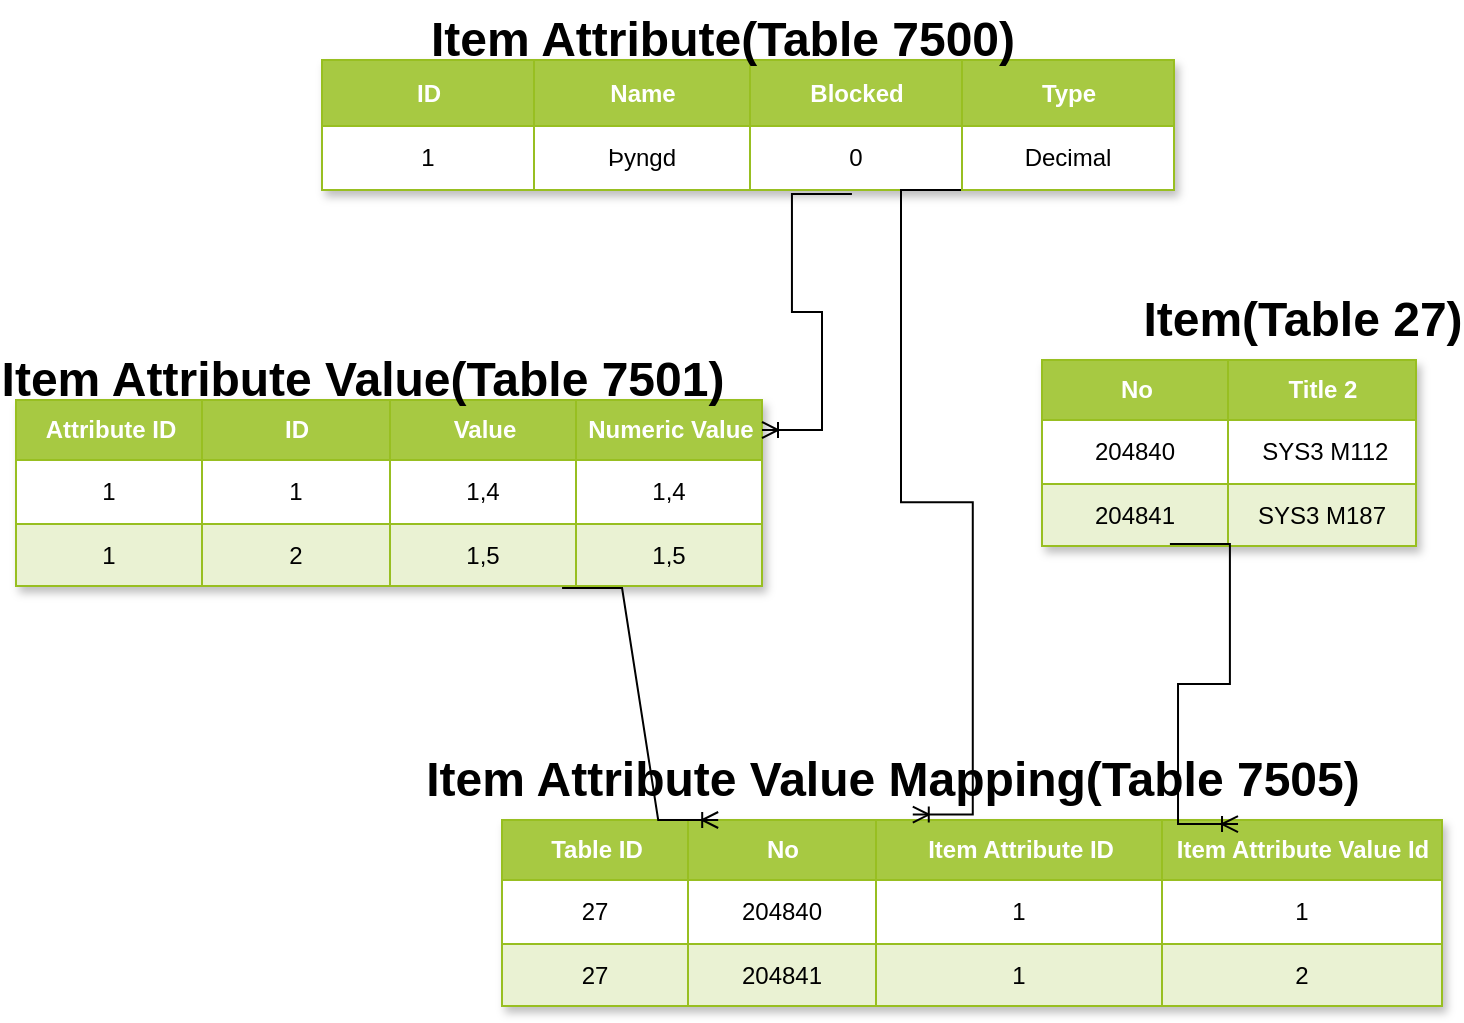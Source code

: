 <mxfile version="21.0.2" type="github">
  <diagram name="Page-1" id="-x34nBCayUz2G2XF2izU">
    <mxGraphModel dx="1434" dy="756" grid="1" gridSize="10" guides="1" tooltips="1" connect="1" arrows="1" fold="1" page="1" pageScale="1" pageWidth="850" pageHeight="1100" math="0" shadow="0">
      <root>
        <mxCell id="0" />
        <mxCell id="1" parent="0" />
        <mxCell id="Tcn-RCk6qh0WuU4IWzXa-14" value="Assets" style="childLayout=tableLayout;recursiveResize=0;strokeColor=#98bf21;fillColor=#A7C942;shadow=1;" parent="1" vertex="1">
          <mxGeometry x="190" y="130" width="426" height="65" as="geometry" />
        </mxCell>
        <mxCell id="Tcn-RCk6qh0WuU4IWzXa-15" style="shape=tableRow;horizontal=0;startSize=0;swimlaneHead=0;swimlaneBody=0;top=0;left=0;bottom=0;right=0;dropTarget=0;collapsible=0;recursiveResize=0;expand=0;fontStyle=0;strokeColor=inherit;fillColor=#ffffff;" parent="Tcn-RCk6qh0WuU4IWzXa-14" vertex="1">
          <mxGeometry width="426" height="33" as="geometry" />
        </mxCell>
        <mxCell id="Tcn-RCk6qh0WuU4IWzXa-16" value="ID" style="connectable=0;recursiveResize=0;strokeColor=inherit;fillColor=#A7C942;align=center;fontStyle=1;fontColor=#FFFFFF;html=1;" parent="Tcn-RCk6qh0WuU4IWzXa-15" vertex="1">
          <mxGeometry width="106" height="33" as="geometry">
            <mxRectangle width="106" height="33" as="alternateBounds" />
          </mxGeometry>
        </mxCell>
        <mxCell id="Tcn-RCk6qh0WuU4IWzXa-17" value="Name" style="connectable=0;recursiveResize=0;strokeColor=inherit;fillColor=#A7C942;align=center;fontStyle=1;fontColor=#FFFFFF;html=1;" parent="Tcn-RCk6qh0WuU4IWzXa-15" vertex="1">
          <mxGeometry x="106" width="108" height="33" as="geometry">
            <mxRectangle width="108" height="33" as="alternateBounds" />
          </mxGeometry>
        </mxCell>
        <mxCell id="Tcn-RCk6qh0WuU4IWzXa-18" value="Blocked" style="connectable=0;recursiveResize=0;strokeColor=inherit;fillColor=#A7C942;align=center;fontStyle=1;fontColor=#FFFFFF;html=1;" parent="Tcn-RCk6qh0WuU4IWzXa-15" vertex="1">
          <mxGeometry x="214" width="106" height="33" as="geometry">
            <mxRectangle width="106" height="33" as="alternateBounds" />
          </mxGeometry>
        </mxCell>
        <mxCell id="Tcn-RCk6qh0WuU4IWzXa-35" value="Type" style="connectable=0;recursiveResize=0;strokeColor=inherit;fillColor=#A7C942;align=center;fontStyle=1;fontColor=#FFFFFF;html=1;" parent="Tcn-RCk6qh0WuU4IWzXa-15" vertex="1">
          <mxGeometry x="320" width="106" height="33" as="geometry">
            <mxRectangle width="106" height="33" as="alternateBounds" />
          </mxGeometry>
        </mxCell>
        <mxCell id="Tcn-RCk6qh0WuU4IWzXa-19" value="" style="shape=tableRow;horizontal=0;startSize=0;swimlaneHead=0;swimlaneBody=0;top=0;left=0;bottom=0;right=0;dropTarget=0;collapsible=0;recursiveResize=0;expand=0;fontStyle=0;strokeColor=inherit;fillColor=#ffffff;" parent="Tcn-RCk6qh0WuU4IWzXa-14" vertex="1">
          <mxGeometry y="33" width="426" height="32" as="geometry" />
        </mxCell>
        <mxCell id="Tcn-RCk6qh0WuU4IWzXa-20" value="1" style="connectable=0;recursiveResize=0;strokeColor=inherit;fillColor=inherit;align=center;whiteSpace=wrap;html=1;" parent="Tcn-RCk6qh0WuU4IWzXa-19" vertex="1">
          <mxGeometry width="106" height="32" as="geometry">
            <mxRectangle width="106" height="32" as="alternateBounds" />
          </mxGeometry>
        </mxCell>
        <mxCell id="Tcn-RCk6qh0WuU4IWzXa-21" value="Þyngd" style="connectable=0;recursiveResize=0;strokeColor=inherit;fillColor=inherit;align=center;whiteSpace=wrap;html=1;" parent="Tcn-RCk6qh0WuU4IWzXa-19" vertex="1">
          <mxGeometry x="106" width="108" height="32" as="geometry">
            <mxRectangle width="108" height="32" as="alternateBounds" />
          </mxGeometry>
        </mxCell>
        <mxCell id="Tcn-RCk6qh0WuU4IWzXa-22" value="0" style="connectable=0;recursiveResize=0;strokeColor=inherit;fillColor=inherit;align=center;whiteSpace=wrap;html=1;" parent="Tcn-RCk6qh0WuU4IWzXa-19" vertex="1">
          <mxGeometry x="214" width="106" height="32" as="geometry">
            <mxRectangle width="106" height="32" as="alternateBounds" />
          </mxGeometry>
        </mxCell>
        <mxCell id="Tcn-RCk6qh0WuU4IWzXa-36" value="Decimal" style="connectable=0;recursiveResize=0;strokeColor=inherit;fillColor=inherit;align=center;whiteSpace=wrap;html=1;" parent="Tcn-RCk6qh0WuU4IWzXa-19" vertex="1">
          <mxGeometry x="320" width="106" height="32" as="geometry">
            <mxRectangle width="106" height="32" as="alternateBounds" />
          </mxGeometry>
        </mxCell>
        <mxCell id="Tcn-RCk6qh0WuU4IWzXa-40" value="Assets" style="childLayout=tableLayout;recursiveResize=0;strokeColor=#98bf21;fillColor=#A7C942;shadow=1;" parent="1" vertex="1">
          <mxGeometry x="37" y="300" width="373" height="93" as="geometry" />
        </mxCell>
        <mxCell id="Tcn-RCk6qh0WuU4IWzXa-41" style="shape=tableRow;horizontal=0;startSize=0;swimlaneHead=0;swimlaneBody=0;top=0;left=0;bottom=0;right=0;dropTarget=0;collapsible=0;recursiveResize=0;expand=0;fontStyle=0;strokeColor=inherit;fillColor=#ffffff;" parent="Tcn-RCk6qh0WuU4IWzXa-40" vertex="1">
          <mxGeometry width="373" height="30" as="geometry" />
        </mxCell>
        <mxCell id="Tcn-RCk6qh0WuU4IWzXa-42" value="Attribute ID" style="connectable=0;recursiveResize=0;strokeColor=inherit;fillColor=#A7C942;align=center;fontStyle=1;fontColor=#FFFFFF;html=1;" parent="Tcn-RCk6qh0WuU4IWzXa-41" vertex="1">
          <mxGeometry width="93" height="30" as="geometry">
            <mxRectangle width="93" height="30" as="alternateBounds" />
          </mxGeometry>
        </mxCell>
        <mxCell id="Tcn-RCk6qh0WuU4IWzXa-43" value="ID" style="connectable=0;recursiveResize=0;strokeColor=inherit;fillColor=#A7C942;align=center;fontStyle=1;fontColor=#FFFFFF;html=1;" parent="Tcn-RCk6qh0WuU4IWzXa-41" vertex="1">
          <mxGeometry x="93" width="94" height="30" as="geometry">
            <mxRectangle width="94" height="30" as="alternateBounds" />
          </mxGeometry>
        </mxCell>
        <mxCell id="Tcn-RCk6qh0WuU4IWzXa-44" value="Value" style="connectable=0;recursiveResize=0;strokeColor=inherit;fillColor=#A7C942;align=center;fontStyle=1;fontColor=#FFFFFF;html=1;" parent="Tcn-RCk6qh0WuU4IWzXa-41" vertex="1">
          <mxGeometry x="187" width="93" height="30" as="geometry">
            <mxRectangle width="93" height="30" as="alternateBounds" />
          </mxGeometry>
        </mxCell>
        <mxCell id="Tcn-RCk6qh0WuU4IWzXa-66" value="Numeric Value" style="connectable=0;recursiveResize=0;strokeColor=inherit;fillColor=#A7C942;align=center;fontStyle=1;fontColor=#FFFFFF;html=1;" parent="Tcn-RCk6qh0WuU4IWzXa-41" vertex="1">
          <mxGeometry x="280" width="93" height="30" as="geometry">
            <mxRectangle width="93" height="30" as="alternateBounds" />
          </mxGeometry>
        </mxCell>
        <mxCell id="Tcn-RCk6qh0WuU4IWzXa-45" value="" style="shape=tableRow;horizontal=0;startSize=0;swimlaneHead=0;swimlaneBody=0;top=0;left=0;bottom=0;right=0;dropTarget=0;collapsible=0;recursiveResize=0;expand=0;fontStyle=0;strokeColor=inherit;fillColor=#ffffff;" parent="Tcn-RCk6qh0WuU4IWzXa-40" vertex="1">
          <mxGeometry y="30" width="373" height="32" as="geometry" />
        </mxCell>
        <mxCell id="Tcn-RCk6qh0WuU4IWzXa-46" value="1" style="connectable=0;recursiveResize=0;strokeColor=inherit;fillColor=inherit;align=center;whiteSpace=wrap;html=1;" parent="Tcn-RCk6qh0WuU4IWzXa-45" vertex="1">
          <mxGeometry width="93" height="32" as="geometry">
            <mxRectangle width="93" height="32" as="alternateBounds" />
          </mxGeometry>
        </mxCell>
        <mxCell id="Tcn-RCk6qh0WuU4IWzXa-47" value="1" style="connectable=0;recursiveResize=0;strokeColor=inherit;fillColor=inherit;align=center;whiteSpace=wrap;html=1;" parent="Tcn-RCk6qh0WuU4IWzXa-45" vertex="1">
          <mxGeometry x="93" width="94" height="32" as="geometry">
            <mxRectangle width="94" height="32" as="alternateBounds" />
          </mxGeometry>
        </mxCell>
        <mxCell id="Tcn-RCk6qh0WuU4IWzXa-48" value="1,4" style="connectable=0;recursiveResize=0;strokeColor=inherit;fillColor=inherit;align=center;whiteSpace=wrap;html=1;" parent="Tcn-RCk6qh0WuU4IWzXa-45" vertex="1">
          <mxGeometry x="187" width="93" height="32" as="geometry">
            <mxRectangle width="93" height="32" as="alternateBounds" />
          </mxGeometry>
        </mxCell>
        <mxCell id="Tcn-RCk6qh0WuU4IWzXa-67" value="1,4" style="connectable=0;recursiveResize=0;strokeColor=inherit;fillColor=inherit;align=center;whiteSpace=wrap;html=1;" parent="Tcn-RCk6qh0WuU4IWzXa-45" vertex="1">
          <mxGeometry x="280" width="93" height="32" as="geometry">
            <mxRectangle width="93" height="32" as="alternateBounds" />
          </mxGeometry>
        </mxCell>
        <mxCell id="Tcn-RCk6qh0WuU4IWzXa-49" value="" style="shape=tableRow;horizontal=0;startSize=0;swimlaneHead=0;swimlaneBody=0;top=0;left=0;bottom=0;right=0;dropTarget=0;collapsible=0;recursiveResize=0;expand=0;fontStyle=1;strokeColor=inherit;fillColor=#EAF2D3;" parent="Tcn-RCk6qh0WuU4IWzXa-40" vertex="1">
          <mxGeometry y="62" width="373" height="31" as="geometry" />
        </mxCell>
        <mxCell id="Tcn-RCk6qh0WuU4IWzXa-50" value="1" style="connectable=0;recursiveResize=0;strokeColor=inherit;fillColor=inherit;whiteSpace=wrap;html=1;" parent="Tcn-RCk6qh0WuU4IWzXa-49" vertex="1">
          <mxGeometry width="93" height="31" as="geometry">
            <mxRectangle width="93" height="31" as="alternateBounds" />
          </mxGeometry>
        </mxCell>
        <mxCell id="Tcn-RCk6qh0WuU4IWzXa-51" value="2" style="connectable=0;recursiveResize=0;strokeColor=inherit;fillColor=inherit;whiteSpace=wrap;html=1;" parent="Tcn-RCk6qh0WuU4IWzXa-49" vertex="1">
          <mxGeometry x="93" width="94" height="31" as="geometry">
            <mxRectangle width="94" height="31" as="alternateBounds" />
          </mxGeometry>
        </mxCell>
        <mxCell id="Tcn-RCk6qh0WuU4IWzXa-52" value="1,5" style="connectable=0;recursiveResize=0;strokeColor=inherit;fillColor=inherit;whiteSpace=wrap;html=1;" parent="Tcn-RCk6qh0WuU4IWzXa-49" vertex="1">
          <mxGeometry x="187" width="93" height="31" as="geometry">
            <mxRectangle width="93" height="31" as="alternateBounds" />
          </mxGeometry>
        </mxCell>
        <mxCell id="Tcn-RCk6qh0WuU4IWzXa-68" value="1,5" style="connectable=0;recursiveResize=0;strokeColor=inherit;fillColor=inherit;whiteSpace=wrap;html=1;" parent="Tcn-RCk6qh0WuU4IWzXa-49" vertex="1">
          <mxGeometry x="280" width="93" height="31" as="geometry">
            <mxRectangle width="93" height="31" as="alternateBounds" />
          </mxGeometry>
        </mxCell>
        <mxCell id="Tcn-RCk6qh0WuU4IWzXa-71" value="Item Attribute(Table 7500)" style="text;strokeColor=none;fillColor=none;html=1;fontSize=24;fontStyle=1;verticalAlign=middle;align=center;" parent="1" vertex="1">
          <mxGeometry x="340" y="100" width="100" height="40" as="geometry" />
        </mxCell>
        <mxCell id="Tcn-RCk6qh0WuU4IWzXa-72" value="Item Attribute Value(Table 7501)" style="text;strokeColor=none;fillColor=none;html=1;fontSize=24;fontStyle=1;verticalAlign=middle;align=center;" parent="1" vertex="1">
          <mxGeometry x="160" y="270" width="100" height="40" as="geometry" />
        </mxCell>
        <mxCell id="Tcn-RCk6qh0WuU4IWzXa-73" value="" style="edgeStyle=entityRelationEdgeStyle;fontSize=12;html=1;endArrow=ERoneToMany;rounded=0;exitX=0.622;exitY=1.031;exitDx=0;exitDy=0;exitPerimeter=0;" parent="1" source="Tcn-RCk6qh0WuU4IWzXa-14" target="Tcn-RCk6qh0WuU4IWzXa-41" edge="1">
          <mxGeometry width="100" height="100" relative="1" as="geometry">
            <mxPoint x="370" y="440" as="sourcePoint" />
            <mxPoint x="470" y="340" as="targetPoint" />
          </mxGeometry>
        </mxCell>
        <mxCell id="Tcn-RCk6qh0WuU4IWzXa-74" value="Assets" style="childLayout=tableLayout;recursiveResize=0;strokeColor=#98bf21;fillColor=#A7C942;shadow=1;" parent="1" vertex="1">
          <mxGeometry x="280" y="510" width="470" height="93" as="geometry" />
        </mxCell>
        <mxCell id="Tcn-RCk6qh0WuU4IWzXa-75" style="shape=tableRow;horizontal=0;startSize=0;swimlaneHead=0;swimlaneBody=0;top=0;left=0;bottom=0;right=0;dropTarget=0;collapsible=0;recursiveResize=0;expand=0;fontStyle=0;strokeColor=inherit;fillColor=#ffffff;" parent="Tcn-RCk6qh0WuU4IWzXa-74" vertex="1">
          <mxGeometry width="470" height="30" as="geometry" />
        </mxCell>
        <mxCell id="Tcn-RCk6qh0WuU4IWzXa-76" value="Table ID" style="connectable=0;recursiveResize=0;strokeColor=inherit;fillColor=#A7C942;align=center;fontStyle=1;fontColor=#FFFFFF;html=1;" parent="Tcn-RCk6qh0WuU4IWzXa-75" vertex="1">
          <mxGeometry width="93" height="30" as="geometry">
            <mxRectangle width="93" height="30" as="alternateBounds" />
          </mxGeometry>
        </mxCell>
        <mxCell id="Tcn-RCk6qh0WuU4IWzXa-77" value="No" style="connectable=0;recursiveResize=0;strokeColor=inherit;fillColor=#A7C942;align=center;fontStyle=1;fontColor=#FFFFFF;html=1;" parent="Tcn-RCk6qh0WuU4IWzXa-75" vertex="1">
          <mxGeometry x="93" width="94" height="30" as="geometry">
            <mxRectangle width="94" height="30" as="alternateBounds" />
          </mxGeometry>
        </mxCell>
        <mxCell id="Tcn-RCk6qh0WuU4IWzXa-78" value="Item Attribute ID" style="connectable=0;recursiveResize=0;strokeColor=inherit;fillColor=#A7C942;align=center;fontStyle=1;fontColor=#FFFFFF;html=1;" parent="Tcn-RCk6qh0WuU4IWzXa-75" vertex="1">
          <mxGeometry x="187" width="143" height="30" as="geometry">
            <mxRectangle width="143" height="30" as="alternateBounds" />
          </mxGeometry>
        </mxCell>
        <mxCell id="Tcn-RCk6qh0WuU4IWzXa-95" value="Item Attribute Value Id" style="connectable=0;recursiveResize=0;strokeColor=inherit;fillColor=#A7C942;align=center;fontStyle=1;fontColor=#FFFFFF;html=1;" parent="Tcn-RCk6qh0WuU4IWzXa-75" vertex="1">
          <mxGeometry x="330" width="140" height="30" as="geometry">
            <mxRectangle width="140" height="30" as="alternateBounds" />
          </mxGeometry>
        </mxCell>
        <mxCell id="Tcn-RCk6qh0WuU4IWzXa-79" value="" style="shape=tableRow;horizontal=0;startSize=0;swimlaneHead=0;swimlaneBody=0;top=0;left=0;bottom=0;right=0;dropTarget=0;collapsible=0;recursiveResize=0;expand=0;fontStyle=0;strokeColor=inherit;fillColor=#ffffff;" parent="Tcn-RCk6qh0WuU4IWzXa-74" vertex="1">
          <mxGeometry y="30" width="470" height="32" as="geometry" />
        </mxCell>
        <mxCell id="Tcn-RCk6qh0WuU4IWzXa-80" value="27" style="connectable=0;recursiveResize=0;strokeColor=inherit;fillColor=inherit;align=center;whiteSpace=wrap;html=1;" parent="Tcn-RCk6qh0WuU4IWzXa-79" vertex="1">
          <mxGeometry width="93" height="32" as="geometry">
            <mxRectangle width="93" height="32" as="alternateBounds" />
          </mxGeometry>
        </mxCell>
        <mxCell id="Tcn-RCk6qh0WuU4IWzXa-81" value="204840" style="connectable=0;recursiveResize=0;strokeColor=inherit;fillColor=inherit;align=center;whiteSpace=wrap;html=1;" parent="Tcn-RCk6qh0WuU4IWzXa-79" vertex="1">
          <mxGeometry x="93" width="94" height="32" as="geometry">
            <mxRectangle width="94" height="32" as="alternateBounds" />
          </mxGeometry>
        </mxCell>
        <mxCell id="Tcn-RCk6qh0WuU4IWzXa-82" value="1" style="connectable=0;recursiveResize=0;strokeColor=inherit;fillColor=inherit;align=center;whiteSpace=wrap;html=1;" parent="Tcn-RCk6qh0WuU4IWzXa-79" vertex="1">
          <mxGeometry x="187" width="143" height="32" as="geometry">
            <mxRectangle width="143" height="32" as="alternateBounds" />
          </mxGeometry>
        </mxCell>
        <mxCell id="Tcn-RCk6qh0WuU4IWzXa-96" value="1" style="connectable=0;recursiveResize=0;strokeColor=inherit;fillColor=inherit;align=center;whiteSpace=wrap;html=1;" parent="Tcn-RCk6qh0WuU4IWzXa-79" vertex="1">
          <mxGeometry x="330" width="140" height="32" as="geometry">
            <mxRectangle width="140" height="32" as="alternateBounds" />
          </mxGeometry>
        </mxCell>
        <mxCell id="Tcn-RCk6qh0WuU4IWzXa-83" value="" style="shape=tableRow;horizontal=0;startSize=0;swimlaneHead=0;swimlaneBody=0;top=0;left=0;bottom=0;right=0;dropTarget=0;collapsible=0;recursiveResize=0;expand=0;fontStyle=1;strokeColor=inherit;fillColor=#EAF2D3;" parent="Tcn-RCk6qh0WuU4IWzXa-74" vertex="1">
          <mxGeometry y="62" width="470" height="31" as="geometry" />
        </mxCell>
        <mxCell id="Tcn-RCk6qh0WuU4IWzXa-84" value="27" style="connectable=0;recursiveResize=0;strokeColor=inherit;fillColor=inherit;whiteSpace=wrap;html=1;" parent="Tcn-RCk6qh0WuU4IWzXa-83" vertex="1">
          <mxGeometry width="93" height="31" as="geometry">
            <mxRectangle width="93" height="31" as="alternateBounds" />
          </mxGeometry>
        </mxCell>
        <mxCell id="Tcn-RCk6qh0WuU4IWzXa-85" value="204841" style="connectable=0;recursiveResize=0;strokeColor=inherit;fillColor=inherit;whiteSpace=wrap;html=1;" parent="Tcn-RCk6qh0WuU4IWzXa-83" vertex="1">
          <mxGeometry x="93" width="94" height="31" as="geometry">
            <mxRectangle width="94" height="31" as="alternateBounds" />
          </mxGeometry>
        </mxCell>
        <mxCell id="Tcn-RCk6qh0WuU4IWzXa-86" value="1" style="connectable=0;recursiveResize=0;strokeColor=inherit;fillColor=inherit;whiteSpace=wrap;html=1;" parent="Tcn-RCk6qh0WuU4IWzXa-83" vertex="1">
          <mxGeometry x="187" width="143" height="31" as="geometry">
            <mxRectangle width="143" height="31" as="alternateBounds" />
          </mxGeometry>
        </mxCell>
        <mxCell id="Tcn-RCk6qh0WuU4IWzXa-97" value="2" style="connectable=0;recursiveResize=0;strokeColor=inherit;fillColor=inherit;whiteSpace=wrap;html=1;" parent="Tcn-RCk6qh0WuU4IWzXa-83" vertex="1">
          <mxGeometry x="330" width="140" height="31" as="geometry">
            <mxRectangle width="140" height="31" as="alternateBounds" />
          </mxGeometry>
        </mxCell>
        <mxCell id="Tcn-RCk6qh0WuU4IWzXa-100" value="" style="edgeStyle=entityRelationEdgeStyle;fontSize=12;html=1;endArrow=ERoneToMany;rounded=0;exitX=0.732;exitY=1.032;exitDx=0;exitDy=0;exitPerimeter=0;entryX=0.23;entryY=0;entryDx=0;entryDy=0;entryPerimeter=0;" parent="1" source="Tcn-RCk6qh0WuU4IWzXa-49" target="Tcn-RCk6qh0WuU4IWzXa-75" edge="1">
          <mxGeometry width="100" height="100" relative="1" as="geometry">
            <mxPoint x="370" y="440" as="sourcePoint" />
            <mxPoint x="470" y="340" as="targetPoint" />
          </mxGeometry>
        </mxCell>
        <mxCell id="Tcn-RCk6qh0WuU4IWzXa-101" value="" style="edgeStyle=entityRelationEdgeStyle;fontSize=12;html=1;endArrow=ERoneToMany;rounded=0;exitX=0.75;exitY=1;exitDx=0;exitDy=0;entryX=0.437;entryY=-0.091;entryDx=0;entryDy=0;entryPerimeter=0;" parent="1" source="Tcn-RCk6qh0WuU4IWzXa-19" target="Tcn-RCk6qh0WuU4IWzXa-75" edge="1">
          <mxGeometry width="100" height="100" relative="1" as="geometry">
            <mxPoint x="370" y="440" as="sourcePoint" />
            <mxPoint x="470" y="340" as="targetPoint" />
          </mxGeometry>
        </mxCell>
        <mxCell id="lYURLqGJXHYH7acCa1q_-2" value="Item Attribute Value Mapping(Table 7505)" style="text;strokeColor=none;fillColor=none;html=1;fontSize=24;fontStyle=1;verticalAlign=middle;align=center;" vertex="1" parent="1">
          <mxGeometry x="425" y="470" width="100" height="40" as="geometry" />
        </mxCell>
        <mxCell id="lYURLqGJXHYH7acCa1q_-3" value="Assets" style="childLayout=tableLayout;recursiveResize=0;strokeColor=#98bf21;fillColor=#A7C942;shadow=1;" vertex="1" parent="1">
          <mxGeometry x="550" y="280" width="187" height="93" as="geometry" />
        </mxCell>
        <mxCell id="lYURLqGJXHYH7acCa1q_-4" style="shape=tableRow;horizontal=0;startSize=0;swimlaneHead=0;swimlaneBody=0;top=0;left=0;bottom=0;right=0;dropTarget=0;collapsible=0;recursiveResize=0;expand=0;fontStyle=0;strokeColor=inherit;fillColor=#ffffff;" vertex="1" parent="lYURLqGJXHYH7acCa1q_-3">
          <mxGeometry width="187" height="30" as="geometry" />
        </mxCell>
        <mxCell id="lYURLqGJXHYH7acCa1q_-5" value="No" style="connectable=0;recursiveResize=0;strokeColor=inherit;fillColor=#A7C942;align=center;fontStyle=1;fontColor=#FFFFFF;html=1;" vertex="1" parent="lYURLqGJXHYH7acCa1q_-4">
          <mxGeometry width="93" height="30" as="geometry">
            <mxRectangle width="93" height="30" as="alternateBounds" />
          </mxGeometry>
        </mxCell>
        <mxCell id="lYURLqGJXHYH7acCa1q_-6" value="Title 2" style="connectable=0;recursiveResize=0;strokeColor=inherit;fillColor=#A7C942;align=center;fontStyle=1;fontColor=#FFFFFF;html=1;" vertex="1" parent="lYURLqGJXHYH7acCa1q_-4">
          <mxGeometry x="93" width="94" height="30" as="geometry">
            <mxRectangle width="94" height="30" as="alternateBounds" />
          </mxGeometry>
        </mxCell>
        <mxCell id="lYURLqGJXHYH7acCa1q_-8" value="" style="shape=tableRow;horizontal=0;startSize=0;swimlaneHead=0;swimlaneBody=0;top=0;left=0;bottom=0;right=0;dropTarget=0;collapsible=0;recursiveResize=0;expand=0;fontStyle=0;strokeColor=inherit;fillColor=#ffffff;" vertex="1" parent="lYURLqGJXHYH7acCa1q_-3">
          <mxGeometry y="30" width="187" height="32" as="geometry" />
        </mxCell>
        <mxCell id="lYURLqGJXHYH7acCa1q_-9" value="204840" style="connectable=0;recursiveResize=0;strokeColor=inherit;fillColor=inherit;align=center;whiteSpace=wrap;html=1;" vertex="1" parent="lYURLqGJXHYH7acCa1q_-8">
          <mxGeometry width="93" height="32" as="geometry">
            <mxRectangle width="93" height="32" as="alternateBounds" />
          </mxGeometry>
        </mxCell>
        <mxCell id="lYURLqGJXHYH7acCa1q_-10" value="&amp;nbsp;SYS3 M112" style="connectable=0;recursiveResize=0;strokeColor=inherit;fillColor=inherit;align=center;whiteSpace=wrap;html=1;" vertex="1" parent="lYURLqGJXHYH7acCa1q_-8">
          <mxGeometry x="93" width="94" height="32" as="geometry">
            <mxRectangle width="94" height="32" as="alternateBounds" />
          </mxGeometry>
        </mxCell>
        <mxCell id="lYURLqGJXHYH7acCa1q_-12" value="" style="shape=tableRow;horizontal=0;startSize=0;swimlaneHead=0;swimlaneBody=0;top=0;left=0;bottom=0;right=0;dropTarget=0;collapsible=0;recursiveResize=0;expand=0;fontStyle=1;strokeColor=inherit;fillColor=#EAF2D3;" vertex="1" parent="lYURLqGJXHYH7acCa1q_-3">
          <mxGeometry y="62" width="187" height="31" as="geometry" />
        </mxCell>
        <mxCell id="lYURLqGJXHYH7acCa1q_-13" value="204841" style="connectable=0;recursiveResize=0;strokeColor=inherit;fillColor=inherit;whiteSpace=wrap;html=1;" vertex="1" parent="lYURLqGJXHYH7acCa1q_-12">
          <mxGeometry width="93" height="31" as="geometry">
            <mxRectangle width="93" height="31" as="alternateBounds" />
          </mxGeometry>
        </mxCell>
        <mxCell id="lYURLqGJXHYH7acCa1q_-14" value="SYS3 M187" style="connectable=0;recursiveResize=0;strokeColor=inherit;fillColor=inherit;whiteSpace=wrap;html=1;" vertex="1" parent="lYURLqGJXHYH7acCa1q_-12">
          <mxGeometry x="93" width="94" height="31" as="geometry">
            <mxRectangle width="94" height="31" as="alternateBounds" />
          </mxGeometry>
        </mxCell>
        <mxCell id="lYURLqGJXHYH7acCa1q_-24" value="Item(Table 27)" style="text;strokeColor=none;fillColor=none;html=1;fontSize=24;fontStyle=1;verticalAlign=middle;align=center;" vertex="1" parent="1">
          <mxGeometry x="630" y="240" width="100" height="40" as="geometry" />
        </mxCell>
        <mxCell id="lYURLqGJXHYH7acCa1q_-25" value="" style="edgeStyle=entityRelationEdgeStyle;fontSize=12;html=1;endArrow=ERoneToMany;rounded=0;entryX=0.783;entryY=0.067;entryDx=0;entryDy=0;entryPerimeter=0;exitX=0.342;exitY=0.989;exitDx=0;exitDy=0;exitPerimeter=0;" edge="1" parent="1" source="lYURLqGJXHYH7acCa1q_-3" target="Tcn-RCk6qh0WuU4IWzXa-75">
          <mxGeometry width="100" height="100" relative="1" as="geometry">
            <mxPoint x="370" y="440" as="sourcePoint" />
            <mxPoint x="470" y="340" as="targetPoint" />
          </mxGeometry>
        </mxCell>
      </root>
    </mxGraphModel>
  </diagram>
</mxfile>
